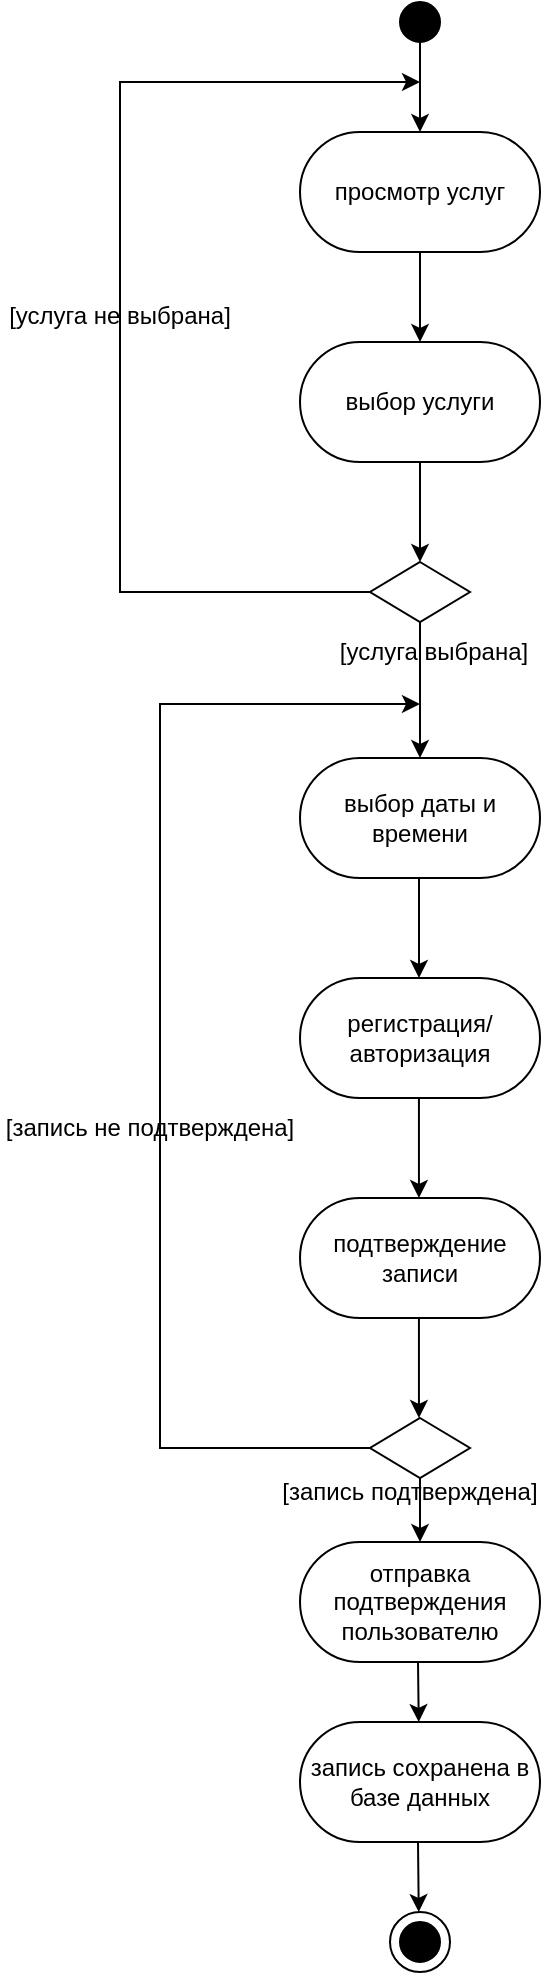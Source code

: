 <mxfile version="20.8.16" type="device"><diagram name="Страница 1" id="3XETs2iap9b7-iSHSZOB"><mxGraphModel dx="1201" dy="876" grid="1" gridSize="10" guides="1" tooltips="1" connect="1" arrows="1" fold="1" page="1" pageScale="1" pageWidth="3300" pageHeight="2339" math="0" shadow="0"><root><mxCell id="0"/><mxCell id="1" parent="0"/><mxCell id="gdzvY_UQc5COHRy2cdg6-1" value="" style="ellipse;whiteSpace=wrap;html=1;aspect=fixed;fillColor=#000000;" parent="1" vertex="1"><mxGeometry x="490" y="70" width="20" height="20" as="geometry"/></mxCell><mxCell id="UVBF0df_Cq9XvZU-2Sd0-1" value="просмотр услуг" style="rounded=1;whiteSpace=wrap;html=1;arcSize=50;" vertex="1" parent="1"><mxGeometry x="440" y="135" width="120" height="60" as="geometry"/></mxCell><mxCell id="UVBF0df_Cq9XvZU-2Sd0-4" value="запись сохранена в базе данных" style="rounded=1;whiteSpace=wrap;html=1;arcSize=50;" vertex="1" parent="1"><mxGeometry x="440" y="930" width="120" height="60" as="geometry"/></mxCell><mxCell id="UVBF0df_Cq9XvZU-2Sd0-5" value="отправка подтверждения пользователю" style="rounded=1;whiteSpace=wrap;html=1;arcSize=50;" vertex="1" parent="1"><mxGeometry x="440" y="840" width="120" height="60" as="geometry"/></mxCell><mxCell id="UVBF0df_Cq9XvZU-2Sd0-6" value="подтверждение записи" style="rounded=1;whiteSpace=wrap;html=1;arcSize=50;" vertex="1" parent="1"><mxGeometry x="440" y="668" width="120" height="60" as="geometry"/></mxCell><mxCell id="UVBF0df_Cq9XvZU-2Sd0-7" value="регистрация/авторизация" style="rounded=1;whiteSpace=wrap;html=1;arcSize=50;" vertex="1" parent="1"><mxGeometry x="440" y="558" width="120" height="60" as="geometry"/></mxCell><mxCell id="UVBF0df_Cq9XvZU-2Sd0-8" value="выбор даты и времени" style="rounded=1;whiteSpace=wrap;html=1;arcSize=50;" vertex="1" parent="1"><mxGeometry x="440" y="448" width="120" height="60" as="geometry"/></mxCell><mxCell id="UVBF0df_Cq9XvZU-2Sd0-9" value="выбор услуги" style="rounded=1;whiteSpace=wrap;html=1;arcSize=50;" vertex="1" parent="1"><mxGeometry x="440" y="240" width="120" height="60" as="geometry"/></mxCell><mxCell id="UVBF0df_Cq9XvZU-2Sd0-10" value="" style="endArrow=classic;html=1;rounded=0;exitX=0.5;exitY=1;exitDx=0;exitDy=0;entryX=0.5;entryY=0;entryDx=0;entryDy=0;" edge="1" parent="1" source="UVBF0df_Cq9XvZU-2Sd0-9" target="UVBF0df_Cq9XvZU-2Sd0-13"><mxGeometry width="50" height="50" relative="1" as="geometry"><mxPoint x="500" y="340" as="sourcePoint"/><mxPoint x="500" y="340" as="targetPoint"/></mxGeometry></mxCell><mxCell id="UVBF0df_Cq9XvZU-2Sd0-11" value="" style="endArrow=classic;html=1;rounded=0;exitX=0.5;exitY=1;exitDx=0;exitDy=0;entryX=0.5;entryY=0;entryDx=0;entryDy=0;" edge="1" parent="1" source="UVBF0df_Cq9XvZU-2Sd0-1" target="UVBF0df_Cq9XvZU-2Sd0-9"><mxGeometry width="50" height="50" relative="1" as="geometry"><mxPoint x="390" y="330" as="sourcePoint"/><mxPoint x="440" y="280" as="targetPoint"/></mxGeometry></mxCell><mxCell id="UVBF0df_Cq9XvZU-2Sd0-12" value="" style="endArrow=classic;html=1;rounded=0;exitX=0.5;exitY=1;exitDx=0;exitDy=0;entryX=0.5;entryY=0;entryDx=0;entryDy=0;" edge="1" parent="1" source="gdzvY_UQc5COHRy2cdg6-1" target="UVBF0df_Cq9XvZU-2Sd0-1"><mxGeometry width="50" height="50" relative="1" as="geometry"><mxPoint x="390" y="330" as="sourcePoint"/><mxPoint x="440" y="280" as="targetPoint"/></mxGeometry></mxCell><mxCell id="UVBF0df_Cq9XvZU-2Sd0-13" value="" style="rhombus;whiteSpace=wrap;html=1;" vertex="1" parent="1"><mxGeometry x="475" y="350" width="50" height="30" as="geometry"/></mxCell><mxCell id="UVBF0df_Cq9XvZU-2Sd0-14" value="" style="endArrow=classic;html=1;rounded=0;exitX=0;exitY=0.5;exitDx=0;exitDy=0;" edge="1" parent="1" source="UVBF0df_Cq9XvZU-2Sd0-13"><mxGeometry width="50" height="50" relative="1" as="geometry"><mxPoint x="390" y="330" as="sourcePoint"/><mxPoint x="500" y="110" as="targetPoint"/><Array as="points"><mxPoint x="350" y="365"/><mxPoint x="350" y="110"/></Array></mxGeometry></mxCell><mxCell id="UVBF0df_Cq9XvZU-2Sd0-15" value="" style="endArrow=classic;html=1;rounded=0;exitX=0.5;exitY=1;exitDx=0;exitDy=0;entryX=0.5;entryY=0;entryDx=0;entryDy=0;" edge="1" parent="1" source="UVBF0df_Cq9XvZU-2Sd0-13" target="UVBF0df_Cq9XvZU-2Sd0-8"><mxGeometry width="50" height="50" relative="1" as="geometry"><mxPoint x="500.0" y="408" as="sourcePoint"/><mxPoint x="500" y="498" as="targetPoint"/></mxGeometry></mxCell><mxCell id="UVBF0df_Cq9XvZU-2Sd0-16" value="[услуга не выбрана]" style="text;html=1;strokeColor=none;fillColor=none;align=center;verticalAlign=middle;whiteSpace=wrap;rounded=0;" vertex="1" parent="1"><mxGeometry x="290" y="212" width="120" height="30" as="geometry"/></mxCell><mxCell id="UVBF0df_Cq9XvZU-2Sd0-18" value="[услуга выбрана]" style="text;html=1;strokeColor=none;fillColor=none;align=center;verticalAlign=middle;whiteSpace=wrap;rounded=0;" vertex="1" parent="1"><mxGeometry x="447" y="380" width="120" height="30" as="geometry"/></mxCell><mxCell id="UVBF0df_Cq9XvZU-2Sd0-19" value="" style="endArrow=classic;html=1;rounded=0;exitX=0.5;exitY=1;exitDx=0;exitDy=0;entryX=0.5;entryY=0;entryDx=0;entryDy=0;" edge="1" parent="1"><mxGeometry width="50" height="50" relative="1" as="geometry"><mxPoint x="499.5" y="508" as="sourcePoint"/><mxPoint x="499.5" y="558" as="targetPoint"/></mxGeometry></mxCell><mxCell id="UVBF0df_Cq9XvZU-2Sd0-20" value="" style="endArrow=classic;html=1;rounded=0;exitX=0.5;exitY=1;exitDx=0;exitDy=0;entryX=0.5;entryY=0;entryDx=0;entryDy=0;" edge="1" parent="1"><mxGeometry width="50" height="50" relative="1" as="geometry"><mxPoint x="499.47" y="618" as="sourcePoint"/><mxPoint x="499.47" y="668" as="targetPoint"/></mxGeometry></mxCell><mxCell id="UVBF0df_Cq9XvZU-2Sd0-22" value="" style="endArrow=classic;html=1;rounded=0;exitX=0.5;exitY=1;exitDx=0;exitDy=0;entryX=0.5;entryY=0;entryDx=0;entryDy=0;" edge="1" parent="1"><mxGeometry width="50" height="50" relative="1" as="geometry"><mxPoint x="499.47" y="728" as="sourcePoint"/><mxPoint x="499.47" y="778" as="targetPoint"/></mxGeometry></mxCell><mxCell id="UVBF0df_Cq9XvZU-2Sd0-23" value="" style="rhombus;whiteSpace=wrap;html=1;" vertex="1" parent="1"><mxGeometry x="475" y="778" width="50" height="30" as="geometry"/></mxCell><mxCell id="UVBF0df_Cq9XvZU-2Sd0-24" value="" style="endArrow=classic;html=1;rounded=0;exitX=0;exitY=0.5;exitDx=0;exitDy=0;" edge="1" parent="1" source="UVBF0df_Cq9XvZU-2Sd0-23"><mxGeometry width="50" height="50" relative="1" as="geometry"><mxPoint x="620" y="808" as="sourcePoint"/><mxPoint x="500" y="421" as="targetPoint"/><Array as="points"><mxPoint x="370" y="793"/><mxPoint x="370" y="421"/></Array></mxGeometry></mxCell><mxCell id="UVBF0df_Cq9XvZU-2Sd0-26" value="" style="endArrow=classic;html=1;rounded=0;exitX=0.5;exitY=1;exitDx=0;exitDy=0;entryX=0.5;entryY=0;entryDx=0;entryDy=0;" edge="1" parent="1" source="UVBF0df_Cq9XvZU-2Sd0-23" target="UVBF0df_Cq9XvZU-2Sd0-5"><mxGeometry width="50" height="50" relative="1" as="geometry"><mxPoint x="509.47" y="738.0" as="sourcePoint"/><mxPoint x="509.47" y="788.0" as="targetPoint"/></mxGeometry></mxCell><mxCell id="UVBF0df_Cq9XvZU-2Sd0-31" value="" style="ellipse;whiteSpace=wrap;html=1;aspect=fixed;" vertex="1" parent="1"><mxGeometry x="485" y="1025" width="30" height="30" as="geometry"/></mxCell><mxCell id="UVBF0df_Cq9XvZU-2Sd0-30" value="" style="ellipse;whiteSpace=wrap;html=1;aspect=fixed;strokeColor=#000000;fillColor=#000000;" vertex="1" parent="1"><mxGeometry x="490" y="1030" width="20" height="20" as="geometry"/></mxCell><mxCell id="UVBF0df_Cq9XvZU-2Sd0-32" value="" style="endArrow=classic;html=1;rounded=0;entryX=0.5;entryY=0;entryDx=0;entryDy=0;" edge="1" parent="1"><mxGeometry width="50" height="50" relative="1" as="geometry"><mxPoint x="499" y="990" as="sourcePoint"/><mxPoint x="499.37" y="1025" as="targetPoint"/></mxGeometry></mxCell><mxCell id="UVBF0df_Cq9XvZU-2Sd0-33" value="" style="endArrow=classic;html=1;rounded=0;entryX=0.5;entryY=0;entryDx=0;entryDy=0;" edge="1" parent="1"><mxGeometry width="50" height="50" relative="1" as="geometry"><mxPoint x="499" y="900" as="sourcePoint"/><mxPoint x="499.37" y="930" as="targetPoint"/></mxGeometry></mxCell><mxCell id="UVBF0df_Cq9XvZU-2Sd0-34" value="[запись подтверждена]" style="text;html=1;strokeColor=none;fillColor=none;align=center;verticalAlign=middle;whiteSpace=wrap;rounded=0;" vertex="1" parent="1"><mxGeometry x="430" y="800" width="130" height="30" as="geometry"/></mxCell><mxCell id="UVBF0df_Cq9XvZU-2Sd0-35" value="[запись не подтверждена]" style="text;html=1;strokeColor=none;fillColor=none;align=center;verticalAlign=middle;whiteSpace=wrap;rounded=0;" vertex="1" parent="1"><mxGeometry x="290" y="618" width="150" height="30" as="geometry"/></mxCell></root></mxGraphModel></diagram></mxfile>